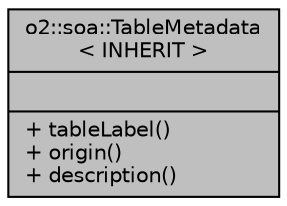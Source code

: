 digraph "o2::soa::TableMetadata&lt; INHERIT &gt;"
{
 // INTERACTIVE_SVG=YES
  bgcolor="transparent";
  edge [fontname="Helvetica",fontsize="10",labelfontname="Helvetica",labelfontsize="10"];
  node [fontname="Helvetica",fontsize="10",shape=record];
  Node1 [label="{o2::soa::TableMetadata\l\< INHERIT \>\n||+ tableLabel()\l+ origin()\l+ description()\l}",height=0.2,width=0.4,color="black", fillcolor="grey75", style="filled", fontcolor="black"];
}
